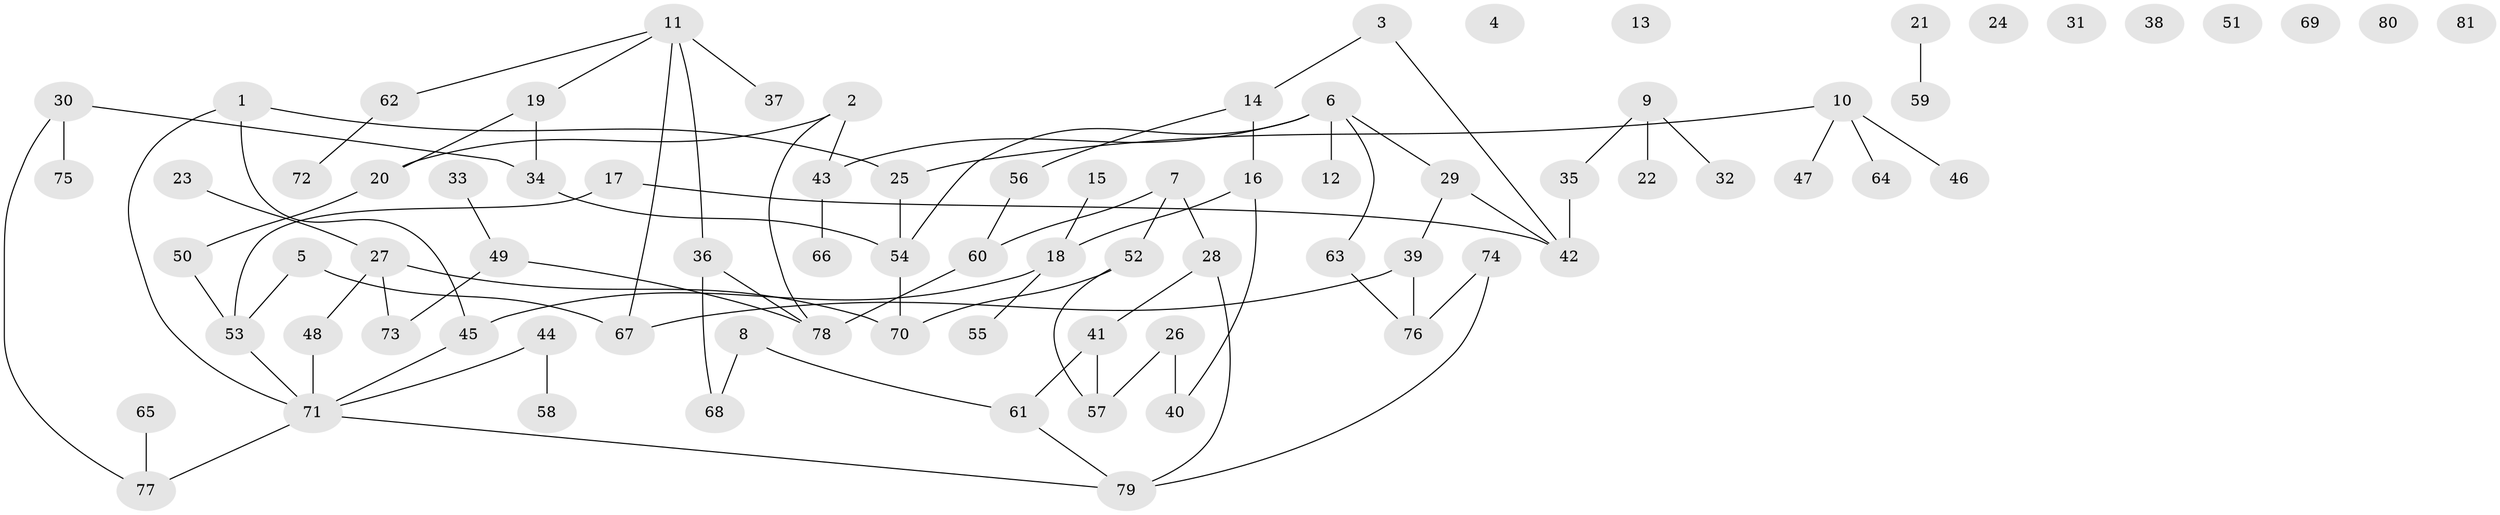 // coarse degree distribution, {3: 0.225, 0: 0.25, 2: 0.15, 5: 0.1, 6: 0.025, 1: 0.15, 8: 0.025, 4: 0.05, 9: 0.025}
// Generated by graph-tools (version 1.1) at 2025/16/03/04/25 18:16:46]
// undirected, 81 vertices, 90 edges
graph export_dot {
graph [start="1"]
  node [color=gray90,style=filled];
  1;
  2;
  3;
  4;
  5;
  6;
  7;
  8;
  9;
  10;
  11;
  12;
  13;
  14;
  15;
  16;
  17;
  18;
  19;
  20;
  21;
  22;
  23;
  24;
  25;
  26;
  27;
  28;
  29;
  30;
  31;
  32;
  33;
  34;
  35;
  36;
  37;
  38;
  39;
  40;
  41;
  42;
  43;
  44;
  45;
  46;
  47;
  48;
  49;
  50;
  51;
  52;
  53;
  54;
  55;
  56;
  57;
  58;
  59;
  60;
  61;
  62;
  63;
  64;
  65;
  66;
  67;
  68;
  69;
  70;
  71;
  72;
  73;
  74;
  75;
  76;
  77;
  78;
  79;
  80;
  81;
  1 -- 25;
  1 -- 45;
  1 -- 71;
  2 -- 20;
  2 -- 43;
  2 -- 78;
  3 -- 14;
  3 -- 42;
  5 -- 53;
  5 -- 67;
  6 -- 12;
  6 -- 29;
  6 -- 43;
  6 -- 54;
  6 -- 63;
  7 -- 28;
  7 -- 52;
  7 -- 60;
  8 -- 61;
  8 -- 68;
  9 -- 22;
  9 -- 32;
  9 -- 35;
  10 -- 25;
  10 -- 46;
  10 -- 47;
  10 -- 64;
  11 -- 19;
  11 -- 36;
  11 -- 37;
  11 -- 62;
  11 -- 67;
  14 -- 16;
  14 -- 56;
  15 -- 18;
  16 -- 18;
  16 -- 40;
  17 -- 42;
  17 -- 53;
  18 -- 45;
  18 -- 55;
  19 -- 20;
  19 -- 34;
  20 -- 50;
  21 -- 59;
  23 -- 27;
  25 -- 54;
  26 -- 40;
  26 -- 57;
  27 -- 48;
  27 -- 70;
  27 -- 73;
  28 -- 41;
  28 -- 79;
  29 -- 39;
  29 -- 42;
  30 -- 34;
  30 -- 75;
  30 -- 77;
  33 -- 49;
  34 -- 54;
  35 -- 42;
  36 -- 68;
  36 -- 78;
  39 -- 67;
  39 -- 76;
  41 -- 57;
  41 -- 61;
  43 -- 66;
  44 -- 58;
  44 -- 71;
  45 -- 71;
  48 -- 71;
  49 -- 73;
  49 -- 78;
  50 -- 53;
  52 -- 57;
  52 -- 70;
  53 -- 71;
  54 -- 70;
  56 -- 60;
  60 -- 78;
  61 -- 79;
  62 -- 72;
  63 -- 76;
  65 -- 77;
  71 -- 77;
  71 -- 79;
  74 -- 76;
  74 -- 79;
}
